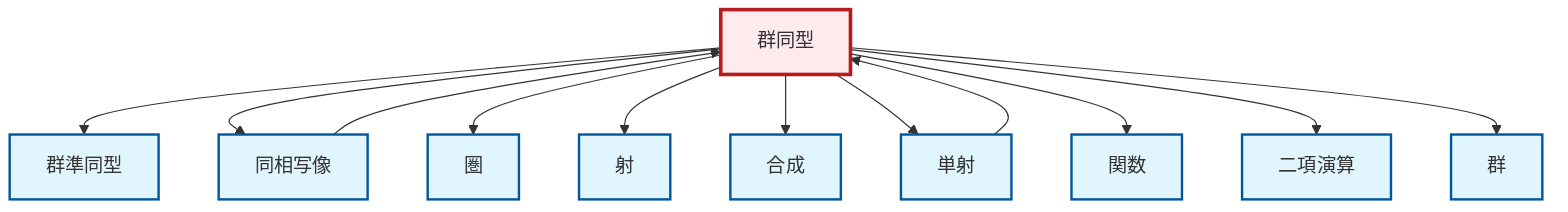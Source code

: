 graph TD
    classDef definition fill:#e1f5fe,stroke:#01579b,stroke-width:2px
    classDef theorem fill:#f3e5f5,stroke:#4a148c,stroke-width:2px
    classDef axiom fill:#fff3e0,stroke:#e65100,stroke-width:2px
    classDef example fill:#e8f5e9,stroke:#1b5e20,stroke-width:2px
    classDef current fill:#ffebee,stroke:#b71c1c,stroke-width:3px
    def-isomorphism["群同型"]:::definition
    def-group["群"]:::definition
    def-function["関数"]:::definition
    def-monomorphism["単射"]:::definition
    def-morphism["射"]:::definition
    def-homeomorphism["同相写像"]:::definition
    def-category["圏"]:::definition
    def-binary-operation["二項演算"]:::definition
    def-composition["合成"]:::definition
    def-homomorphism["群準同型"]:::definition
    def-isomorphism --> def-homomorphism
    def-isomorphism --> def-homeomorphism
    def-isomorphism --> def-category
    def-isomorphism --> def-morphism
    def-homeomorphism --> def-isomorphism
    def-monomorphism --> def-isomorphism
    def-isomorphism --> def-composition
    def-isomorphism --> def-monomorphism
    def-isomorphism --> def-function
    def-isomorphism --> def-binary-operation
    def-isomorphism --> def-group
    class def-isomorphism current